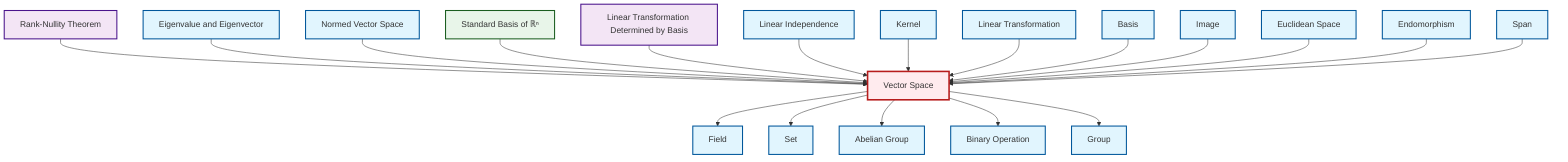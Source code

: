 graph TD
    classDef definition fill:#e1f5fe,stroke:#01579b,stroke-width:2px
    classDef theorem fill:#f3e5f5,stroke:#4a148c,stroke-width:2px
    classDef axiom fill:#fff3e0,stroke:#e65100,stroke-width:2px
    classDef example fill:#e8f5e9,stroke:#1b5e20,stroke-width:2px
    classDef current fill:#ffebee,stroke:#b71c1c,stroke-width:3px
    thm-linear-transformation-basis["Linear Transformation Determined by Basis"]:::theorem
    def-set["Set"]:::definition
    def-vector-space["Vector Space"]:::definition
    ex-standard-basis-rn["Standard Basis of ℝⁿ"]:::example
    def-span["Span"]:::definition
    def-kernel["Kernel"]:::definition
    def-linear-independence["Linear Independence"]:::definition
    def-normed-vector-space["Normed Vector Space"]:::definition
    def-linear-transformation["Linear Transformation"]:::definition
    def-binary-operation["Binary Operation"]:::definition
    def-abelian-group["Abelian Group"]:::definition
    def-endomorphism["Endomorphism"]:::definition
    thm-rank-nullity["Rank-Nullity Theorem"]:::theorem
    def-image["Image"]:::definition
    def-euclidean-space["Euclidean Space"]:::definition
    def-eigenvalue-eigenvector["Eigenvalue and Eigenvector"]:::definition
    def-group["Group"]:::definition
    def-basis["Basis"]:::definition
    def-field["Field"]:::definition
    thm-rank-nullity --> def-vector-space
    def-vector-space --> def-field
    def-eigenvalue-eigenvector --> def-vector-space
    def-normed-vector-space --> def-vector-space
    def-vector-space --> def-set
    ex-standard-basis-rn --> def-vector-space
    thm-linear-transformation-basis --> def-vector-space
    def-linear-independence --> def-vector-space
    def-kernel --> def-vector-space
    def-linear-transformation --> def-vector-space
    def-basis --> def-vector-space
    def-image --> def-vector-space
    def-euclidean-space --> def-vector-space
    def-vector-space --> def-abelian-group
    def-vector-space --> def-binary-operation
    def-endomorphism --> def-vector-space
    def-span --> def-vector-space
    def-vector-space --> def-group
    class def-vector-space current